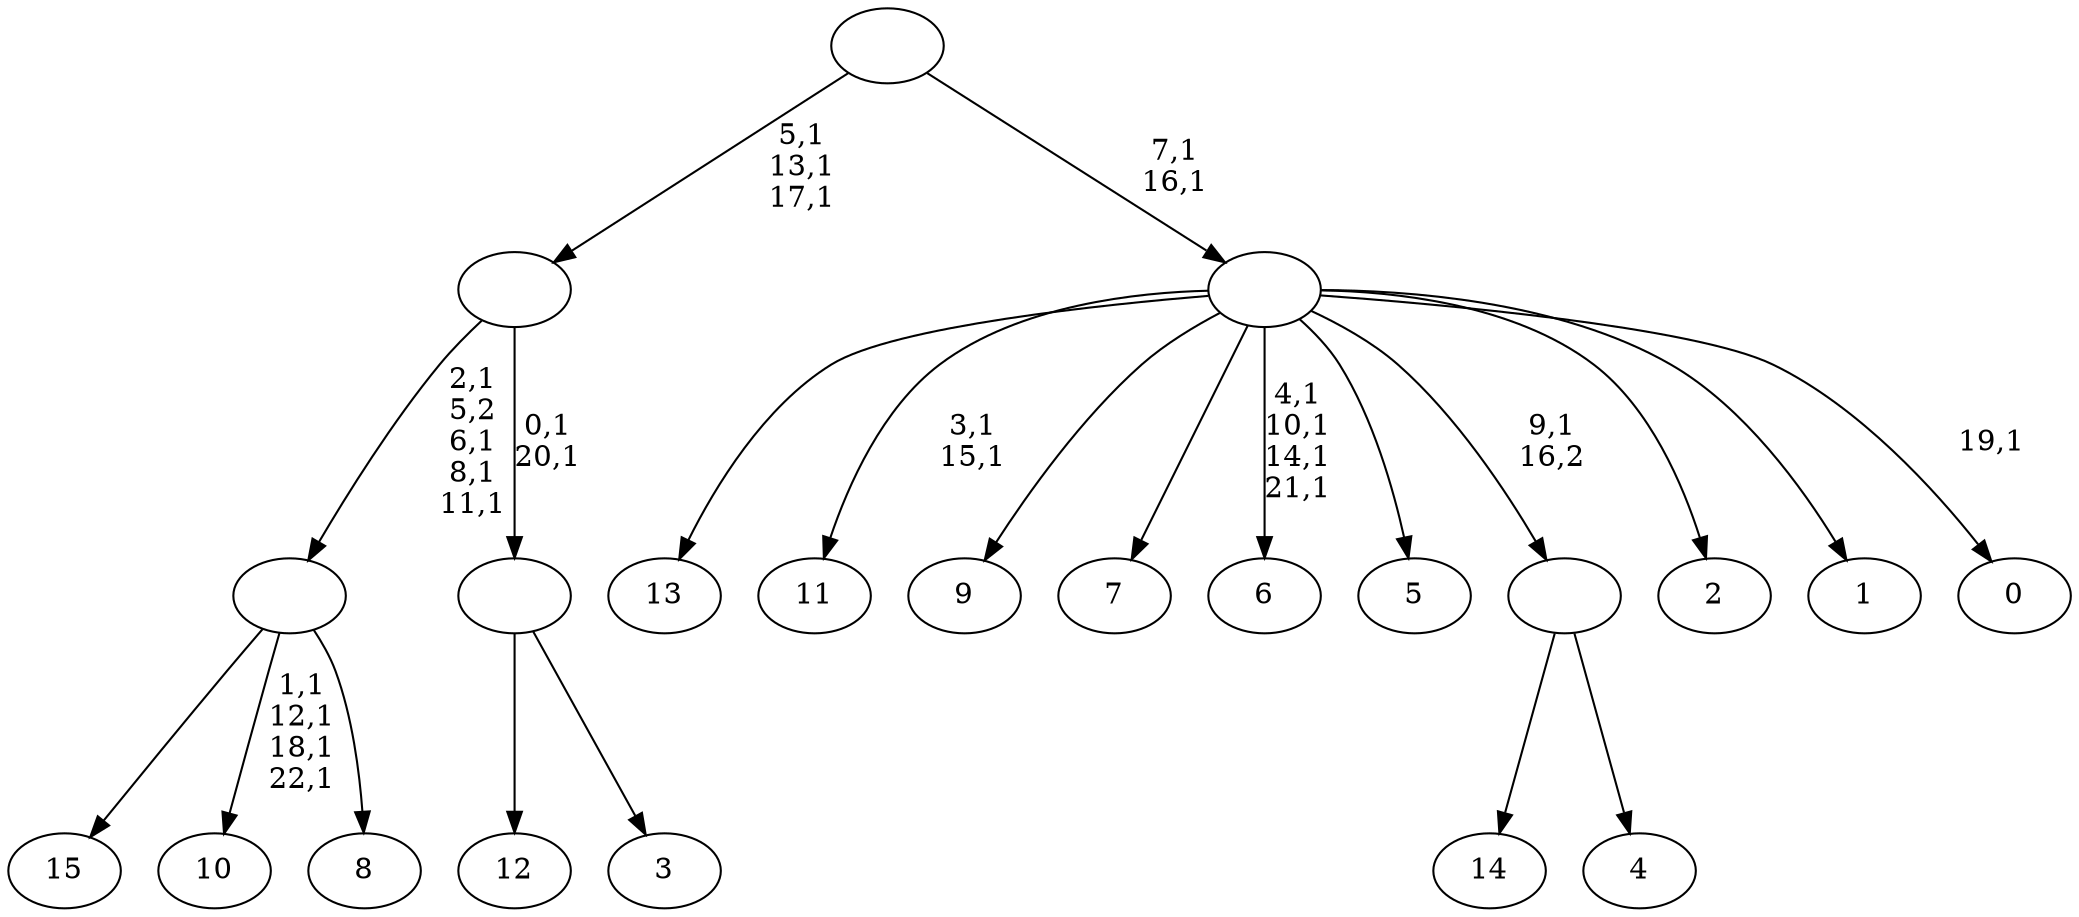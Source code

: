 digraph T {
	39 [label="15"]
	38 [label="14"]
	37 [label="13"]
	36 [label="12"]
	35 [label="11"]
	32 [label="10"]
	27 [label="9"]
	26 [label="8"]
	25 [label=""]
	21 [label="7"]
	20 [label="6"]
	15 [label="5"]
	14 [label="4"]
	13 [label=""]
	12 [label="3"]
	11 [label=""]
	9 [label=""]
	6 [label="2"]
	5 [label="1"]
	4 [label="0"]
	2 [label=""]
	0 [label=""]
	25 -> 32 [label="1,1\n12,1\n18,1\n22,1"]
	25 -> 39 [label=""]
	25 -> 26 [label=""]
	13 -> 38 [label=""]
	13 -> 14 [label=""]
	11 -> 36 [label=""]
	11 -> 12 [label=""]
	9 -> 11 [label="0,1\n20,1"]
	9 -> 25 [label="2,1\n5,2\n6,1\n8,1\n11,1"]
	2 -> 4 [label="19,1"]
	2 -> 20 [label="4,1\n10,1\n14,1\n21,1"]
	2 -> 35 [label="3,1\n15,1"]
	2 -> 37 [label=""]
	2 -> 27 [label=""]
	2 -> 21 [label=""]
	2 -> 15 [label=""]
	2 -> 13 [label="9,1\n16,2"]
	2 -> 6 [label=""]
	2 -> 5 [label=""]
	0 -> 2 [label="7,1\n16,1"]
	0 -> 9 [label="5,1\n13,1\n17,1"]
}
